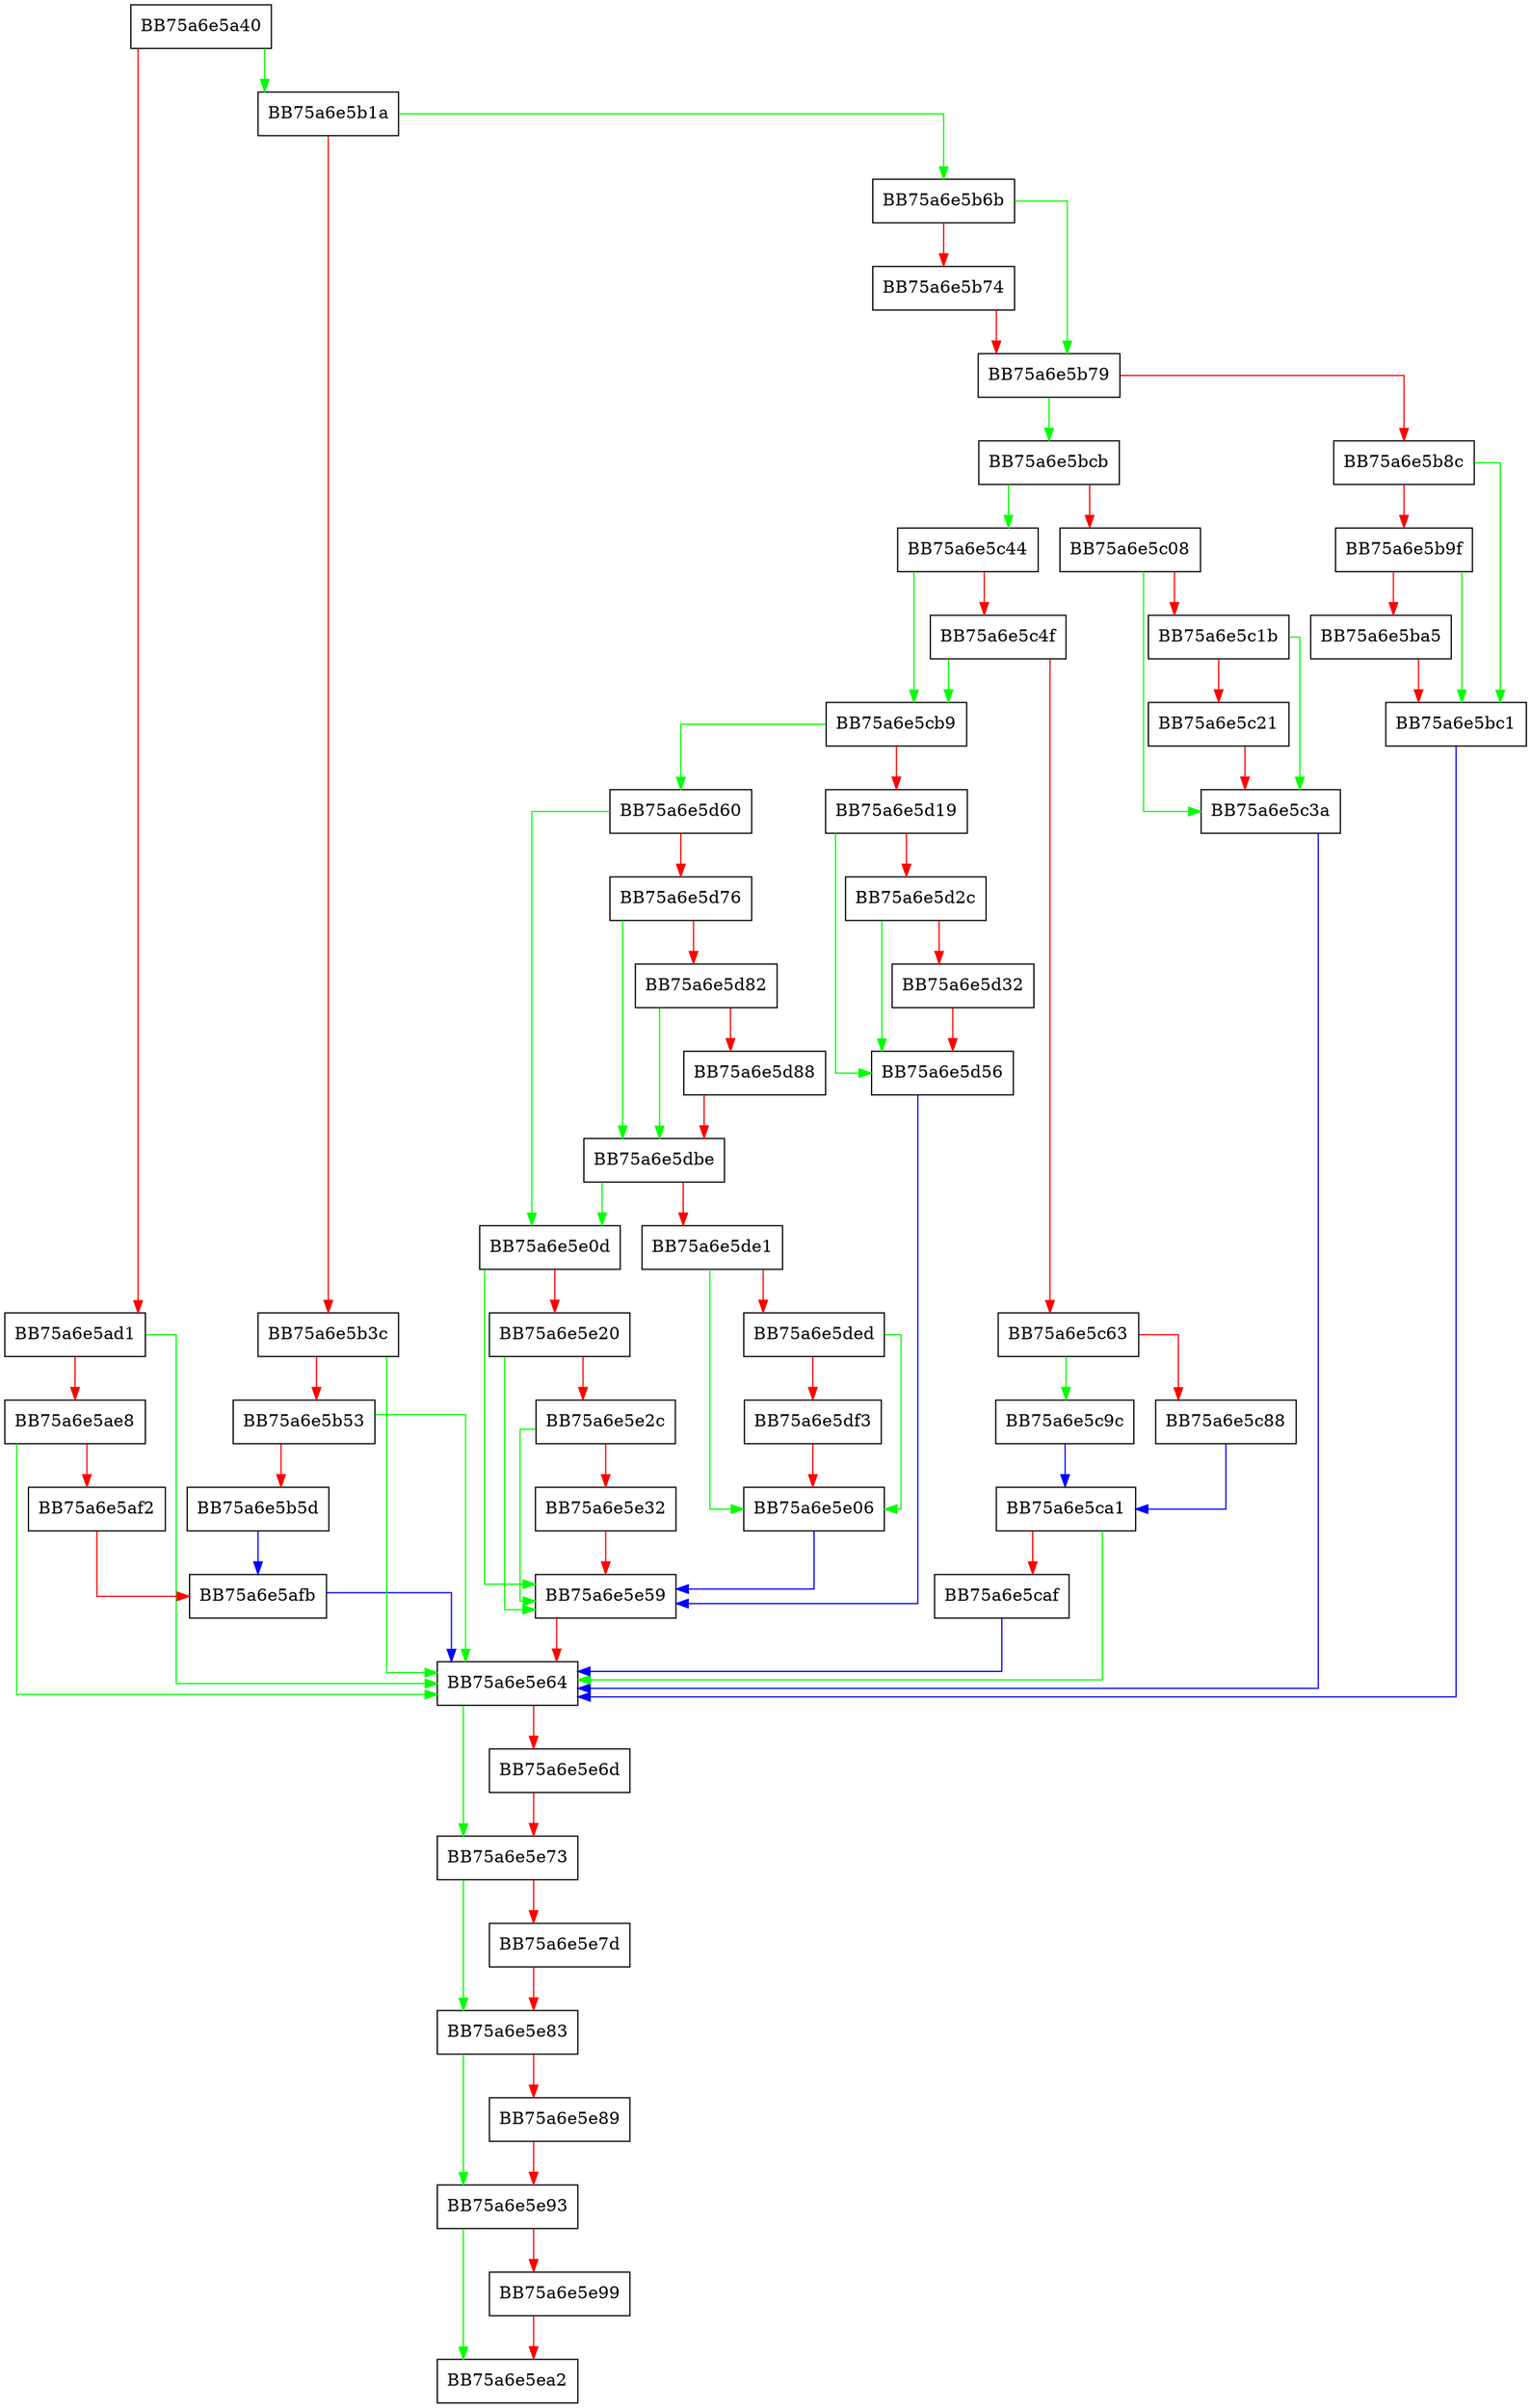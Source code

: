 digraph Unpack {
  node [shape="box"];
  graph [splines=ortho];
  BB75a6e5a40 -> BB75a6e5b1a [color="green"];
  BB75a6e5a40 -> BB75a6e5ad1 [color="red"];
  BB75a6e5ad1 -> BB75a6e5e64 [color="green"];
  BB75a6e5ad1 -> BB75a6e5ae8 [color="red"];
  BB75a6e5ae8 -> BB75a6e5e64 [color="green"];
  BB75a6e5ae8 -> BB75a6e5af2 [color="red"];
  BB75a6e5af2 -> BB75a6e5afb [color="red"];
  BB75a6e5afb -> BB75a6e5e64 [color="blue"];
  BB75a6e5b1a -> BB75a6e5b6b [color="green"];
  BB75a6e5b1a -> BB75a6e5b3c [color="red"];
  BB75a6e5b3c -> BB75a6e5e64 [color="green"];
  BB75a6e5b3c -> BB75a6e5b53 [color="red"];
  BB75a6e5b53 -> BB75a6e5e64 [color="green"];
  BB75a6e5b53 -> BB75a6e5b5d [color="red"];
  BB75a6e5b5d -> BB75a6e5afb [color="blue"];
  BB75a6e5b6b -> BB75a6e5b79 [color="green"];
  BB75a6e5b6b -> BB75a6e5b74 [color="red"];
  BB75a6e5b74 -> BB75a6e5b79 [color="red"];
  BB75a6e5b79 -> BB75a6e5bcb [color="green"];
  BB75a6e5b79 -> BB75a6e5b8c [color="red"];
  BB75a6e5b8c -> BB75a6e5bc1 [color="green"];
  BB75a6e5b8c -> BB75a6e5b9f [color="red"];
  BB75a6e5b9f -> BB75a6e5bc1 [color="green"];
  BB75a6e5b9f -> BB75a6e5ba5 [color="red"];
  BB75a6e5ba5 -> BB75a6e5bc1 [color="red"];
  BB75a6e5bc1 -> BB75a6e5e64 [color="blue"];
  BB75a6e5bcb -> BB75a6e5c44 [color="green"];
  BB75a6e5bcb -> BB75a6e5c08 [color="red"];
  BB75a6e5c08 -> BB75a6e5c3a [color="green"];
  BB75a6e5c08 -> BB75a6e5c1b [color="red"];
  BB75a6e5c1b -> BB75a6e5c3a [color="green"];
  BB75a6e5c1b -> BB75a6e5c21 [color="red"];
  BB75a6e5c21 -> BB75a6e5c3a [color="red"];
  BB75a6e5c3a -> BB75a6e5e64 [color="blue"];
  BB75a6e5c44 -> BB75a6e5cb9 [color="green"];
  BB75a6e5c44 -> BB75a6e5c4f [color="red"];
  BB75a6e5c4f -> BB75a6e5cb9 [color="green"];
  BB75a6e5c4f -> BB75a6e5c63 [color="red"];
  BB75a6e5c63 -> BB75a6e5c9c [color="green"];
  BB75a6e5c63 -> BB75a6e5c88 [color="red"];
  BB75a6e5c88 -> BB75a6e5ca1 [color="blue"];
  BB75a6e5c9c -> BB75a6e5ca1 [color="blue"];
  BB75a6e5ca1 -> BB75a6e5e64 [color="green"];
  BB75a6e5ca1 -> BB75a6e5caf [color="red"];
  BB75a6e5caf -> BB75a6e5e64 [color="blue"];
  BB75a6e5cb9 -> BB75a6e5d60 [color="green"];
  BB75a6e5cb9 -> BB75a6e5d19 [color="red"];
  BB75a6e5d19 -> BB75a6e5d56 [color="green"];
  BB75a6e5d19 -> BB75a6e5d2c [color="red"];
  BB75a6e5d2c -> BB75a6e5d56 [color="green"];
  BB75a6e5d2c -> BB75a6e5d32 [color="red"];
  BB75a6e5d32 -> BB75a6e5d56 [color="red"];
  BB75a6e5d56 -> BB75a6e5e59 [color="blue"];
  BB75a6e5d60 -> BB75a6e5e0d [color="green"];
  BB75a6e5d60 -> BB75a6e5d76 [color="red"];
  BB75a6e5d76 -> BB75a6e5dbe [color="green"];
  BB75a6e5d76 -> BB75a6e5d82 [color="red"];
  BB75a6e5d82 -> BB75a6e5dbe [color="green"];
  BB75a6e5d82 -> BB75a6e5d88 [color="red"];
  BB75a6e5d88 -> BB75a6e5dbe [color="red"];
  BB75a6e5dbe -> BB75a6e5e0d [color="green"];
  BB75a6e5dbe -> BB75a6e5de1 [color="red"];
  BB75a6e5de1 -> BB75a6e5e06 [color="green"];
  BB75a6e5de1 -> BB75a6e5ded [color="red"];
  BB75a6e5ded -> BB75a6e5e06 [color="green"];
  BB75a6e5ded -> BB75a6e5df3 [color="red"];
  BB75a6e5df3 -> BB75a6e5e06 [color="red"];
  BB75a6e5e06 -> BB75a6e5e59 [color="blue"];
  BB75a6e5e0d -> BB75a6e5e59 [color="green"];
  BB75a6e5e0d -> BB75a6e5e20 [color="red"];
  BB75a6e5e20 -> BB75a6e5e59 [color="green"];
  BB75a6e5e20 -> BB75a6e5e2c [color="red"];
  BB75a6e5e2c -> BB75a6e5e59 [color="green"];
  BB75a6e5e2c -> BB75a6e5e32 [color="red"];
  BB75a6e5e32 -> BB75a6e5e59 [color="red"];
  BB75a6e5e59 -> BB75a6e5e64 [color="red"];
  BB75a6e5e64 -> BB75a6e5e73 [color="green"];
  BB75a6e5e64 -> BB75a6e5e6d [color="red"];
  BB75a6e5e6d -> BB75a6e5e73 [color="red"];
  BB75a6e5e73 -> BB75a6e5e83 [color="green"];
  BB75a6e5e73 -> BB75a6e5e7d [color="red"];
  BB75a6e5e7d -> BB75a6e5e83 [color="red"];
  BB75a6e5e83 -> BB75a6e5e93 [color="green"];
  BB75a6e5e83 -> BB75a6e5e89 [color="red"];
  BB75a6e5e89 -> BB75a6e5e93 [color="red"];
  BB75a6e5e93 -> BB75a6e5ea2 [color="green"];
  BB75a6e5e93 -> BB75a6e5e99 [color="red"];
  BB75a6e5e99 -> BB75a6e5ea2 [color="red"];
}